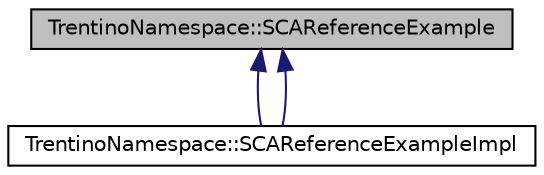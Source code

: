 digraph G
{
  edge [fontname="Helvetica",fontsize="10",labelfontname="Helvetica",labelfontsize="10"];
  node [fontname="Helvetica",fontsize="10",shape=record];
  Node1 [label="TrentinoNamespace::SCAReferenceExample",height=0.2,width=0.4,color="black", fillcolor="grey75", style="filled" fontcolor="black"];
  Node1 -> Node2 [dir="back",color="midnightblue",fontsize="10",style="solid",fontname="Helvetica"];
  Node2 [label="TrentinoNamespace::SCAReferenceExampleImpl",height=0.2,width=0.4,color="black", fillcolor="white", style="filled",URL="$class_trentino_namespace_1_1_s_c_a_reference_example_impl.html"];
  Node1 -> Node2 [dir="back",color="midnightblue",fontsize="10",style="solid",fontname="Helvetica"];
}
